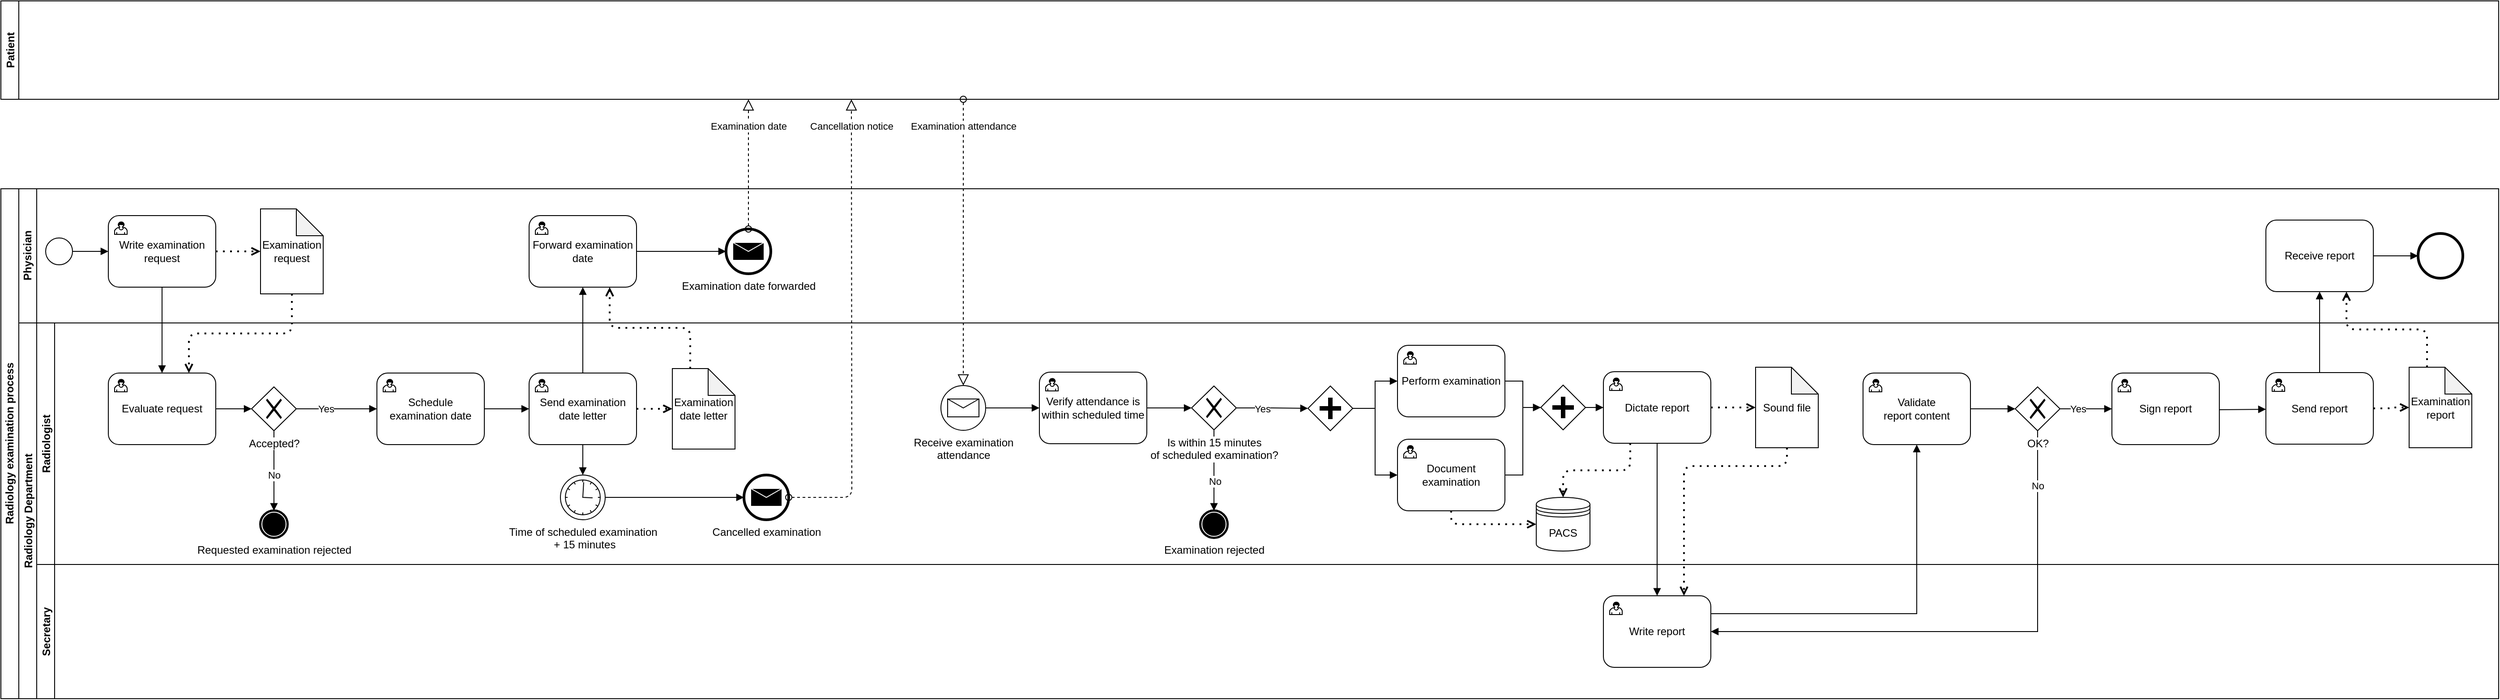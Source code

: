 <mxfile version="13.7.3" type="github">
  <diagram name="Page-1" id="2a216829-ef6e-dabb-86c1-c78162f3ba2b">
    <mxGraphModel dx="1827" dy="1076" grid="1" gridSize="10" guides="1" tooltips="1" connect="1" arrows="1" fold="1" page="1" pageScale="1" pageWidth="1100" pageHeight="850" background="#ffffff" math="0" shadow="0">
      <root>
        <mxCell id="0" />
        <mxCell id="1" parent="0" />
        <mxCell id="8SN7werZHuMEjHXAgfj6-5" value="Patient" style="swimlane;startSize=20;horizontal=0;" vertex="1" parent="1">
          <mxGeometry x="40" y="40" width="2790" height="110" as="geometry" />
        </mxCell>
        <mxCell id="8SN7werZHuMEjHXAgfj6-1" value="Radiology examination process" style="swimlane;html=1;childLayout=stackLayout;resizeParent=1;resizeParentMax=0;horizontal=0;startSize=20;horizontalStack=0;" vertex="1" parent="1">
          <mxGeometry x="40" y="250" width="2790" height="570" as="geometry" />
        </mxCell>
        <mxCell id="8SN7werZHuMEjHXAgfj6-3" value="Physician" style="swimlane;html=1;startSize=20;horizontal=0;" vertex="1" parent="8SN7werZHuMEjHXAgfj6-1">
          <mxGeometry x="20" width="2770" height="150" as="geometry" />
        </mxCell>
        <mxCell id="8SN7werZHuMEjHXAgfj6-15" value="" style="endArrow=block;endFill=1;endSize=6;html=1;exitX=1;exitY=0.5;exitDx=0;exitDy=0;entryX=0;entryY=0.5;entryDx=0;entryDy=0;" edge="1" parent="8SN7werZHuMEjHXAgfj6-3" source="8SN7werZHuMEjHXAgfj6-10" target="8SN7werZHuMEjHXAgfj6-11">
          <mxGeometry width="100" relative="1" as="geometry">
            <mxPoint x="130" y="35" as="sourcePoint" />
            <mxPoint x="230" y="35" as="targetPoint" />
          </mxGeometry>
        </mxCell>
        <mxCell id="8SN7werZHuMEjHXAgfj6-35" style="edgeStyle=orthogonalEdgeStyle;rounded=0;orthogonalLoop=1;jettySize=auto;html=1;endArrow=block;endFill=1;" edge="1" parent="8SN7werZHuMEjHXAgfj6-3" source="8SN7werZHuMEjHXAgfj6-30" target="8SN7werZHuMEjHXAgfj6-34">
          <mxGeometry relative="1" as="geometry" />
        </mxCell>
        <mxCell id="8SN7werZHuMEjHXAgfj6-144" style="edgeStyle=orthogonalEdgeStyle;rounded=0;orthogonalLoop=1;jettySize=auto;html=1;entryX=0;entryY=0.5;entryDx=0;entryDy=0;endArrow=block;endFill=1;" edge="1" parent="8SN7werZHuMEjHXAgfj6-3" source="8SN7werZHuMEjHXAgfj6-142" target="8SN7werZHuMEjHXAgfj6-143">
          <mxGeometry relative="1" as="geometry" />
        </mxCell>
        <mxCell id="8SN7werZHuMEjHXAgfj6-142" value="Receive report" style="shape=ext;rounded=1;html=1;whiteSpace=wrap;" vertex="1" parent="8SN7werZHuMEjHXAgfj6-3">
          <mxGeometry x="2510" y="35" width="120" height="80" as="geometry" />
        </mxCell>
        <mxCell id="8SN7werZHuMEjHXAgfj6-30" value="Forward examination date" style="html=1;whiteSpace=wrap;rounded=1;dropTarget=0;" vertex="1" parent="8SN7werZHuMEjHXAgfj6-3">
          <mxGeometry x="570" y="30" width="120" height="80" as="geometry" />
        </mxCell>
        <mxCell id="8SN7werZHuMEjHXAgfj6-31" value="" style="html=1;shape=mxgraph.bpmn.user_task;outlineConnect=0;" vertex="1" parent="8SN7werZHuMEjHXAgfj6-30">
          <mxGeometry width="14" height="14" relative="1" as="geometry">
            <mxPoint x="7" y="7" as="offset" />
          </mxGeometry>
        </mxCell>
        <mxCell id="8SN7werZHuMEjHXAgfj6-34" value="Examination date forwarded" style="shape=mxgraph.bpmn.shape;html=1;verticalLabelPosition=bottom;labelBackgroundColor=#ffffff;verticalAlign=top;align=center;perimeter=ellipsePerimeter;outlineConnect=0;outline=end;symbol=message;" vertex="1" parent="8SN7werZHuMEjHXAgfj6-3">
          <mxGeometry x="790" y="45" width="50" height="50" as="geometry" />
        </mxCell>
        <mxCell id="8SN7werZHuMEjHXAgfj6-10" value="" style="shape=mxgraph.bpmn.shape;html=1;verticalLabelPosition=bottom;labelBackgroundColor=#ffffff;verticalAlign=top;align=center;perimeter=ellipsePerimeter;outlineConnect=0;outline=standard;symbol=general;" vertex="1" parent="8SN7werZHuMEjHXAgfj6-3">
          <mxGeometry x="30" y="55" width="30" height="30" as="geometry" />
        </mxCell>
        <mxCell id="8SN7werZHuMEjHXAgfj6-11" value="Write examination request" style="html=1;whiteSpace=wrap;rounded=1;dropTarget=0;" vertex="1" parent="8SN7werZHuMEjHXAgfj6-3">
          <mxGeometry x="100" y="30" width="120" height="80" as="geometry" />
        </mxCell>
        <mxCell id="8SN7werZHuMEjHXAgfj6-12" value="" style="html=1;shape=mxgraph.bpmn.user_task;outlineConnect=0;" vertex="1" parent="8SN7werZHuMEjHXAgfj6-11">
          <mxGeometry width="14" height="14" relative="1" as="geometry">
            <mxPoint x="7" y="7" as="offset" />
          </mxGeometry>
        </mxCell>
        <mxCell id="8SN7werZHuMEjHXAgfj6-42" value="" style="endArrow=open;dashed=1;html=1;dashPattern=1 3;strokeWidth=2;exitX=1;exitY=0.5;exitDx=0;exitDy=0;entryX=0;entryY=0.5;entryDx=0;entryDy=0;endFill=0;edgeStyle=orthogonalEdgeStyle;entryPerimeter=0;" edge="1" parent="8SN7werZHuMEjHXAgfj6-3" source="8SN7werZHuMEjHXAgfj6-11" target="8SN7werZHuMEjHXAgfj6-41">
          <mxGeometry width="50" height="50" relative="1" as="geometry">
            <mxPoint x="820" y="220" as="sourcePoint" />
            <mxPoint x="720" y="120" as="targetPoint" />
          </mxGeometry>
        </mxCell>
        <mxCell id="8SN7werZHuMEjHXAgfj6-41" value="Examination request" style="shape=note;whiteSpace=wrap;html=1;backgroundOutline=1;darkOpacity=0.05;" vertex="1" parent="8SN7werZHuMEjHXAgfj6-3">
          <mxGeometry x="270" y="22.5" width="70" height="95" as="geometry" />
        </mxCell>
        <mxCell id="8SN7werZHuMEjHXAgfj6-143" value="" style="shape=mxgraph.bpmn.shape;html=1;verticalLabelPosition=bottom;labelBackgroundColor=#ffffff;verticalAlign=top;align=center;perimeter=ellipsePerimeter;outlineConnect=0;outline=end;symbol=general;" vertex="1" parent="8SN7werZHuMEjHXAgfj6-3">
          <mxGeometry x="2680" y="50" width="50" height="50" as="geometry" />
        </mxCell>
        <mxCell id="8SN7werZHuMEjHXAgfj6-7" value="Radiology Department" style="swimlane;startSize=20;horizontal=0;" vertex="1" parent="8SN7werZHuMEjHXAgfj6-1">
          <mxGeometry x="20" y="150" width="2770" height="420" as="geometry" />
        </mxCell>
        <mxCell id="8SN7werZHuMEjHXAgfj6-8" value="Radiologist" style="swimlane;startSize=20;horizontal=0;" vertex="1" parent="8SN7werZHuMEjHXAgfj6-7">
          <mxGeometry x="20" width="2750" height="270" as="geometry" />
        </mxCell>
        <mxCell id="8SN7werZHuMEjHXAgfj6-22" style="edgeStyle=orthogonalEdgeStyle;rounded=0;orthogonalLoop=1;jettySize=auto;html=1;entryX=0.5;entryY=0;entryDx=0;entryDy=0;exitX=0.5;exitY=1;exitDx=0;exitDy=0;endArrow=block;endFill=1;" edge="1" parent="8SN7werZHuMEjHXAgfj6-8" source="8SN7werZHuMEjHXAgfj6-18" target="8SN7werZHuMEjHXAgfj6-20">
          <mxGeometry relative="1" as="geometry">
            <mxPoint x="340" y="41" as="targetPoint" />
          </mxGeometry>
        </mxCell>
        <mxCell id="8SN7werZHuMEjHXAgfj6-23" value="No" style="edgeLabel;html=1;align=center;verticalAlign=middle;resizable=0;points=[];" vertex="1" connectable="0" parent="8SN7werZHuMEjHXAgfj6-22">
          <mxGeometry x="-0.304" y="1" relative="1" as="geometry">
            <mxPoint x="-1" y="18.64" as="offset" />
          </mxGeometry>
        </mxCell>
        <mxCell id="8SN7werZHuMEjHXAgfj6-26" style="edgeStyle=orthogonalEdgeStyle;rounded=0;orthogonalLoop=1;jettySize=auto;html=1;entryX=0;entryY=0.5;entryDx=0;entryDy=0;endArrow=block;endFill=1;" edge="1" parent="8SN7werZHuMEjHXAgfj6-8" source="8SN7werZHuMEjHXAgfj6-18" target="8SN7werZHuMEjHXAgfj6-24">
          <mxGeometry relative="1" as="geometry" />
        </mxCell>
        <mxCell id="8SN7werZHuMEjHXAgfj6-27" value="Yes" style="edgeLabel;html=1;align=center;verticalAlign=middle;resizable=0;points=[];" vertex="1" connectable="0" parent="8SN7werZHuMEjHXAgfj6-26">
          <mxGeometry x="-0.28" relative="1" as="geometry">
            <mxPoint as="offset" />
          </mxGeometry>
        </mxCell>
        <mxCell id="8SN7werZHuMEjHXAgfj6-88" style="edgeStyle=orthogonalEdgeStyle;rounded=0;orthogonalLoop=1;jettySize=auto;html=1;entryX=0.5;entryY=0;entryDx=0;entryDy=0;endArrow=block;endFill=1;" edge="1" parent="8SN7werZHuMEjHXAgfj6-8" source="8SN7werZHuMEjHXAgfj6-86" target="8SN7werZHuMEjHXAgfj6-87">
          <mxGeometry relative="1" as="geometry" />
        </mxCell>
        <mxCell id="8SN7werZHuMEjHXAgfj6-93" value="No" style="edgeLabel;html=1;align=center;verticalAlign=middle;resizable=0;points=[];" vertex="1" connectable="0" parent="8SN7werZHuMEjHXAgfj6-88">
          <mxGeometry x="0.259" y="1" relative="1" as="geometry">
            <mxPoint as="offset" />
          </mxGeometry>
        </mxCell>
        <mxCell id="8SN7werZHuMEjHXAgfj6-92" style="edgeStyle=orthogonalEdgeStyle;rounded=0;orthogonalLoop=1;jettySize=auto;html=1;endArrow=block;endFill=1;entryX=0;entryY=0.5;entryDx=0;entryDy=0;" edge="1" parent="8SN7werZHuMEjHXAgfj6-8" source="8SN7werZHuMEjHXAgfj6-86" target="8SN7werZHuMEjHXAgfj6-95">
          <mxGeometry relative="1" as="geometry">
            <mxPoint x="1400" y="100" as="targetPoint" />
          </mxGeometry>
        </mxCell>
        <mxCell id="8SN7werZHuMEjHXAgfj6-94" value="Yes" style="edgeLabel;html=1;align=center;verticalAlign=middle;resizable=0;points=[];" vertex="1" connectable="0" parent="8SN7werZHuMEjHXAgfj6-92">
          <mxGeometry x="-0.295" y="-5" relative="1" as="geometry">
            <mxPoint y="-4" as="offset" />
          </mxGeometry>
        </mxCell>
        <mxCell id="8SN7werZHuMEjHXAgfj6-101" style="edgeStyle=orthogonalEdgeStyle;rounded=0;orthogonalLoop=1;jettySize=auto;html=1;entryX=0;entryY=0.5;entryDx=0;entryDy=0;endArrow=block;endFill=1;" edge="1" parent="8SN7werZHuMEjHXAgfj6-8" source="8SN7werZHuMEjHXAgfj6-90" target="8SN7werZHuMEjHXAgfj6-100">
          <mxGeometry relative="1" as="geometry" />
        </mxCell>
        <mxCell id="8SN7werZHuMEjHXAgfj6-90" value="Perform examination" style="html=1;whiteSpace=wrap;rounded=1;dropTarget=0;" vertex="1" parent="8SN7werZHuMEjHXAgfj6-8">
          <mxGeometry x="1520" y="25" width="120" height="80" as="geometry" />
        </mxCell>
        <mxCell id="8SN7werZHuMEjHXAgfj6-91" value="" style="html=1;shape=mxgraph.bpmn.user_task;outlineConnect=0;" vertex="1" parent="8SN7werZHuMEjHXAgfj6-90">
          <mxGeometry width="14" height="14" relative="1" as="geometry">
            <mxPoint x="7" y="7" as="offset" />
          </mxGeometry>
        </mxCell>
        <mxCell id="8SN7werZHuMEjHXAgfj6-98" style="edgeStyle=orthogonalEdgeStyle;rounded=0;orthogonalLoop=1;jettySize=auto;html=1;entryX=0;entryY=0.5;entryDx=0;entryDy=0;endArrow=block;endFill=1;" edge="1" parent="8SN7werZHuMEjHXAgfj6-8" source="8SN7werZHuMEjHXAgfj6-95" target="8SN7werZHuMEjHXAgfj6-90">
          <mxGeometry relative="1" as="geometry" />
        </mxCell>
        <mxCell id="8SN7werZHuMEjHXAgfj6-99" style="edgeStyle=orthogonalEdgeStyle;rounded=0;orthogonalLoop=1;jettySize=auto;html=1;entryX=0;entryY=0.5;entryDx=0;entryDy=0;endArrow=block;endFill=1;" edge="1" parent="8SN7werZHuMEjHXAgfj6-8" source="8SN7werZHuMEjHXAgfj6-95" target="8SN7werZHuMEjHXAgfj6-96">
          <mxGeometry relative="1" as="geometry" />
        </mxCell>
        <mxCell id="8SN7werZHuMEjHXAgfj6-105" style="edgeStyle=orthogonalEdgeStyle;rounded=0;orthogonalLoop=1;jettySize=auto;html=1;entryX=0;entryY=0.5;entryDx=0;entryDy=0;endArrow=block;endFill=1;" edge="1" parent="8SN7werZHuMEjHXAgfj6-8" source="8SN7werZHuMEjHXAgfj6-100" target="8SN7werZHuMEjHXAgfj6-103">
          <mxGeometry relative="1" as="geometry" />
        </mxCell>
        <mxCell id="8SN7werZHuMEjHXAgfj6-102" style="edgeStyle=orthogonalEdgeStyle;rounded=0;orthogonalLoop=1;jettySize=auto;html=1;endArrow=block;endFill=1;entryX=0;entryY=0.5;entryDx=0;entryDy=0;" edge="1" parent="8SN7werZHuMEjHXAgfj6-8" source="8SN7werZHuMEjHXAgfj6-96" target="8SN7werZHuMEjHXAgfj6-100">
          <mxGeometry relative="1" as="geometry" />
        </mxCell>
        <mxCell id="8SN7werZHuMEjHXAgfj6-109" value="Sound file" style="shape=note;whiteSpace=wrap;html=1;backgroundOutline=1;darkOpacity=0.05;" vertex="1" parent="8SN7werZHuMEjHXAgfj6-8">
          <mxGeometry x="1920" y="49.5" width="70" height="90" as="geometry" />
        </mxCell>
        <mxCell id="8SN7werZHuMEjHXAgfj6-100" value="" style="shape=mxgraph.bpmn.shape;html=1;verticalLabelPosition=bottom;labelBackgroundColor=#ffffff;verticalAlign=top;align=center;perimeter=rhombusPerimeter;background=gateway;outlineConnect=0;outline=none;symbol=parallelGw;" vertex="1" parent="8SN7werZHuMEjHXAgfj6-8">
          <mxGeometry x="1680" y="69.5" width="50" height="50" as="geometry" />
        </mxCell>
        <mxCell id="8SN7werZHuMEjHXAgfj6-86" value="Is within 15 minutes&lt;br&gt;of scheduled examination?" style="shape=mxgraph.bpmn.shape;html=1;verticalLabelPosition=bottom;labelBackgroundColor=#ffffff;verticalAlign=top;align=center;perimeter=rhombusPerimeter;background=gateway;outlineConnect=0;outline=none;symbol=exclusiveGw;" vertex="1" parent="8SN7werZHuMEjHXAgfj6-8">
          <mxGeometry x="1290" y="70.5" width="50" height="49" as="geometry" />
        </mxCell>
        <mxCell id="8SN7werZHuMEjHXAgfj6-131" style="edgeStyle=orthogonalEdgeStyle;rounded=0;orthogonalLoop=1;jettySize=auto;html=1;entryX=1;entryY=0.5;entryDx=0;entryDy=0;endArrow=block;endFill=1;" edge="1" parent="8SN7werZHuMEjHXAgfj6-8" source="8SN7werZHuMEjHXAgfj6-129" target="8SN7werZHuMEjHXAgfj6-111">
          <mxGeometry relative="1" as="geometry">
            <Array as="points">
              <mxPoint x="2235" y="345" />
            </Array>
          </mxGeometry>
        </mxCell>
        <mxCell id="8SN7werZHuMEjHXAgfj6-132" value="No" style="edgeLabel;html=1;align=center;verticalAlign=middle;resizable=0;points=[];" vertex="1" connectable="0" parent="8SN7werZHuMEjHXAgfj6-131">
          <mxGeometry x="-0.795" relative="1" as="geometry">
            <mxPoint y="1" as="offset" />
          </mxGeometry>
        </mxCell>
        <mxCell id="8SN7werZHuMEjHXAgfj6-136" value="Yes" style="edgeStyle=orthogonalEdgeStyle;rounded=0;orthogonalLoop=1;jettySize=auto;html=1;endArrow=block;endFill=1;entryX=0;entryY=0.5;entryDx=0;entryDy=0;" edge="1" parent="8SN7werZHuMEjHXAgfj6-8" source="8SN7werZHuMEjHXAgfj6-129" target="8SN7werZHuMEjHXAgfj6-134">
          <mxGeometry x="-0.31" relative="1" as="geometry">
            <mxPoint x="2318" y="95" as="targetPoint" />
            <mxPoint as="offset" />
          </mxGeometry>
        </mxCell>
        <mxCell id="8SN7werZHuMEjHXAgfj6-129" value="OK?" style="shape=mxgraph.bpmn.shape;html=1;verticalLabelPosition=bottom;labelBackgroundColor=#ffffff;verticalAlign=top;align=center;perimeter=rhombusPerimeter;background=gateway;outlineConnect=0;outline=none;symbol=exclusiveGw;" vertex="1" parent="8SN7werZHuMEjHXAgfj6-8">
          <mxGeometry x="2210" y="71.5" width="50" height="49" as="geometry" />
        </mxCell>
        <mxCell id="8SN7werZHuMEjHXAgfj6-95" value="" style="shape=mxgraph.bpmn.shape;html=1;verticalLabelPosition=bottom;labelBackgroundColor=#ffffff;verticalAlign=top;align=center;perimeter=rhombusPerimeter;background=gateway;outlineConnect=0;outline=none;symbol=parallelGw;" vertex="1" parent="8SN7werZHuMEjHXAgfj6-8">
          <mxGeometry x="1420" y="70.5" width="50" height="50" as="geometry" />
        </mxCell>
        <mxCell id="8SN7werZHuMEjHXAgfj6-113" style="edgeStyle=orthogonalEdgeStyle;rounded=0;orthogonalLoop=1;jettySize=auto;html=1;entryX=0.5;entryY=0;entryDx=0;entryDy=0;endArrow=block;endFill=1;exitX=0.5;exitY=1;exitDx=0;exitDy=0;" edge="1" parent="8SN7werZHuMEjHXAgfj6-8" source="8SN7werZHuMEjHXAgfj6-103" target="8SN7werZHuMEjHXAgfj6-111">
          <mxGeometry relative="1" as="geometry" />
        </mxCell>
        <mxCell id="8SN7werZHuMEjHXAgfj6-103" value="Dictate report" style="html=1;whiteSpace=wrap;rounded=1;dropTarget=0;" vertex="1" parent="8SN7werZHuMEjHXAgfj6-8">
          <mxGeometry x="1750" y="54.5" width="120" height="80" as="geometry" />
        </mxCell>
        <mxCell id="8SN7werZHuMEjHXAgfj6-104" value="" style="html=1;shape=mxgraph.bpmn.user_task;outlineConnect=0;" vertex="1" parent="8SN7werZHuMEjHXAgfj6-103">
          <mxGeometry width="14" height="14" relative="1" as="geometry">
            <mxPoint x="7" y="7" as="offset" />
          </mxGeometry>
        </mxCell>
        <mxCell id="8SN7werZHuMEjHXAgfj6-130" style="edgeStyle=orthogonalEdgeStyle;rounded=0;orthogonalLoop=1;jettySize=auto;html=1;entryX=0;entryY=0.5;entryDx=0;entryDy=0;endArrow=block;endFill=1;" edge="1" parent="8SN7werZHuMEjHXAgfj6-8" source="8SN7werZHuMEjHXAgfj6-115" target="8SN7werZHuMEjHXAgfj6-129">
          <mxGeometry relative="1" as="geometry" />
        </mxCell>
        <mxCell id="8SN7werZHuMEjHXAgfj6-115" value="Validate &lt;br&gt;report content" style="html=1;whiteSpace=wrap;rounded=1;dropTarget=0;" vertex="1" parent="8SN7werZHuMEjHXAgfj6-8">
          <mxGeometry x="2040" y="56" width="120" height="80" as="geometry" />
        </mxCell>
        <mxCell id="8SN7werZHuMEjHXAgfj6-116" value="" style="html=1;shape=mxgraph.bpmn.user_task;outlineConnect=0;" vertex="1" parent="8SN7werZHuMEjHXAgfj6-115">
          <mxGeometry width="14" height="14" relative="1" as="geometry">
            <mxPoint x="7" y="7" as="offset" />
          </mxGeometry>
        </mxCell>
        <mxCell id="8SN7werZHuMEjHXAgfj6-139" style="edgeStyle=orthogonalEdgeStyle;rounded=0;orthogonalLoop=1;jettySize=auto;html=1;entryX=0;entryY=0.5;entryDx=0;entryDy=0;endArrow=block;endFill=1;exitX=1;exitY=0.5;exitDx=0;exitDy=0;" edge="1" parent="8SN7werZHuMEjHXAgfj6-8">
          <mxGeometry relative="1" as="geometry">
            <mxPoint x="2438" y="97" as="sourcePoint" />
            <mxPoint x="2490" y="96.5" as="targetPoint" />
            <Array as="points">
              <mxPoint x="2490" y="97" />
            </Array>
          </mxGeometry>
        </mxCell>
        <mxCell id="8SN7werZHuMEjHXAgfj6-134" value="Sign report" style="html=1;whiteSpace=wrap;rounded=1;dropTarget=0;" vertex="1" parent="8SN7werZHuMEjHXAgfj6-8">
          <mxGeometry x="2318" y="56" width="120" height="80" as="geometry" />
        </mxCell>
        <mxCell id="8SN7werZHuMEjHXAgfj6-135" value="" style="html=1;shape=mxgraph.bpmn.user_task;outlineConnect=0;" vertex="1" parent="8SN7werZHuMEjHXAgfj6-134">
          <mxGeometry width="14" height="14" relative="1" as="geometry">
            <mxPoint x="7" y="7" as="offset" />
          </mxGeometry>
        </mxCell>
        <mxCell id="8SN7werZHuMEjHXAgfj6-137" value="Send report" style="html=1;whiteSpace=wrap;rounded=1;dropTarget=0;" vertex="1" parent="8SN7werZHuMEjHXAgfj6-8">
          <mxGeometry x="2490" y="55.5" width="120" height="80" as="geometry" />
        </mxCell>
        <mxCell id="8SN7werZHuMEjHXAgfj6-138" value="" style="html=1;shape=mxgraph.bpmn.user_task;outlineConnect=0;" vertex="1" parent="8SN7werZHuMEjHXAgfj6-137">
          <mxGeometry width="14" height="14" relative="1" as="geometry">
            <mxPoint x="7" y="7" as="offset" />
          </mxGeometry>
        </mxCell>
        <mxCell id="8SN7werZHuMEjHXAgfj6-146" value="Examination&lt;br&gt;report" style="shape=note;whiteSpace=wrap;html=1;backgroundOutline=1;darkOpacity=0.05;" vertex="1" parent="8SN7werZHuMEjHXAgfj6-8">
          <mxGeometry x="2650" y="49.5" width="70" height="90" as="geometry" />
        </mxCell>
        <mxCell id="8SN7werZHuMEjHXAgfj6-96" value="Document examination" style="html=1;whiteSpace=wrap;rounded=1;dropTarget=0;" vertex="1" parent="8SN7werZHuMEjHXAgfj6-8">
          <mxGeometry x="1520" y="130" width="120" height="80" as="geometry" />
        </mxCell>
        <mxCell id="8SN7werZHuMEjHXAgfj6-97" value="" style="html=1;shape=mxgraph.bpmn.user_task;outlineConnect=0;" vertex="1" parent="8SN7werZHuMEjHXAgfj6-96">
          <mxGeometry width="14" height="14" relative="1" as="geometry">
            <mxPoint x="7" y="7" as="offset" />
          </mxGeometry>
        </mxCell>
        <mxCell id="8SN7werZHuMEjHXAgfj6-126" value="Cancelled examination" style="shape=mxgraph.bpmn.shape;html=1;verticalLabelPosition=bottom;labelBackgroundColor=#ffffff;verticalAlign=top;align=center;perimeter=ellipsePerimeter;outlineConnect=0;outline=end;symbol=message;" vertex="1" parent="8SN7werZHuMEjHXAgfj6-8">
          <mxGeometry x="790" y="170" width="50" height="50" as="geometry" />
        </mxCell>
        <mxCell id="8SN7werZHuMEjHXAgfj6-118" value="PACS" style="shape=datastore;whiteSpace=wrap;html=1;" vertex="1" parent="8SN7werZHuMEjHXAgfj6-8">
          <mxGeometry x="1675" y="195" width="60" height="60" as="geometry" />
        </mxCell>
        <mxCell id="8SN7werZHuMEjHXAgfj6-87" value="Examination rejected" style="shape=mxgraph.bpmn.shape;html=1;verticalLabelPosition=bottom;labelBackgroundColor=#ffffff;verticalAlign=top;align=center;perimeter=ellipsePerimeter;outlineConnect=0;outline=end;symbol=terminate;" vertex="1" parent="8SN7werZHuMEjHXAgfj6-8">
          <mxGeometry x="1300" y="210" width="30" height="30" as="geometry" />
        </mxCell>
        <mxCell id="8SN7werZHuMEjHXAgfj6-108" style="edgeStyle=orthogonalEdgeStyle;rounded=0;orthogonalLoop=1;jettySize=auto;html=1;entryX=0;entryY=0.5;entryDx=0;entryDy=0;endArrow=block;endFill=1;" edge="1" parent="8SN7werZHuMEjHXAgfj6-8" source="8SN7werZHuMEjHXAgfj6-106" target="8SN7werZHuMEjHXAgfj6-86">
          <mxGeometry relative="1" as="geometry" />
        </mxCell>
        <mxCell id="8SN7werZHuMEjHXAgfj6-106" value="Verify attendance is within scheduled time" style="html=1;whiteSpace=wrap;rounded=1;dropTarget=0;" vertex="1" parent="8SN7werZHuMEjHXAgfj6-8">
          <mxGeometry x="1120" y="55" width="120" height="80" as="geometry" />
        </mxCell>
        <mxCell id="8SN7werZHuMEjHXAgfj6-107" value="" style="html=1;shape=mxgraph.bpmn.user_task;outlineConnect=0;" vertex="1" parent="8SN7werZHuMEjHXAgfj6-106">
          <mxGeometry width="14" height="14" relative="1" as="geometry">
            <mxPoint x="7" y="7" as="offset" />
          </mxGeometry>
        </mxCell>
        <mxCell id="8SN7werZHuMEjHXAgfj6-123" style="edgeStyle=orthogonalEdgeStyle;rounded=0;orthogonalLoop=1;jettySize=auto;html=1;entryX=0.5;entryY=0;entryDx=0;entryDy=0;endArrow=block;endFill=1;" edge="1" parent="8SN7werZHuMEjHXAgfj6-8" source="8SN7werZHuMEjHXAgfj6-28" target="8SN7werZHuMEjHXAgfj6-122">
          <mxGeometry relative="1" as="geometry" />
        </mxCell>
        <mxCell id="8SN7werZHuMEjHXAgfj6-28" value="Send examination date letter" style="html=1;whiteSpace=wrap;rounded=1;dropTarget=0;" vertex="1" parent="8SN7werZHuMEjHXAgfj6-8">
          <mxGeometry x="550" y="56" width="120" height="80" as="geometry" />
        </mxCell>
        <mxCell id="8SN7werZHuMEjHXAgfj6-29" value="" style="html=1;shape=mxgraph.bpmn.user_task;outlineConnect=0;" vertex="1" parent="8SN7werZHuMEjHXAgfj6-28">
          <mxGeometry width="14" height="14" relative="1" as="geometry">
            <mxPoint x="7" y="7" as="offset" />
          </mxGeometry>
        </mxCell>
        <mxCell id="8SN7werZHuMEjHXAgfj6-32" style="edgeStyle=orthogonalEdgeStyle;rounded=0;orthogonalLoop=1;jettySize=auto;html=1;entryX=0;entryY=0.5;entryDx=0;entryDy=0;endArrow=block;endFill=1;" edge="1" parent="8SN7werZHuMEjHXAgfj6-8" source="8SN7werZHuMEjHXAgfj6-24" target="8SN7werZHuMEjHXAgfj6-28">
          <mxGeometry relative="1" as="geometry" />
        </mxCell>
        <mxCell id="8SN7werZHuMEjHXAgfj6-39" value="" style="endArrow=open;dashed=1;html=1;dashPattern=1 3;strokeWidth=2;exitX=1;exitY=0.5;exitDx=0;exitDy=0;entryX=0;entryY=0.5;entryDx=0;entryDy=0;entryPerimeter=0;endFill=0;" edge="1" parent="8SN7werZHuMEjHXAgfj6-8" source="8SN7werZHuMEjHXAgfj6-28" target="8SN7werZHuMEjHXAgfj6-38">
          <mxGeometry width="50" height="50" relative="1" as="geometry">
            <mxPoint x="510" y="60" as="sourcePoint" />
            <mxPoint x="560" y="10" as="targetPoint" />
          </mxGeometry>
        </mxCell>
        <mxCell id="8SN7werZHuMEjHXAgfj6-44" style="edgeStyle=orthogonalEdgeStyle;rounded=0;orthogonalLoop=1;jettySize=auto;html=1;entryX=0;entryY=0.5;entryDx=0;entryDy=0;endArrow=block;endFill=1;" edge="1" parent="8SN7werZHuMEjHXAgfj6-8" source="8SN7werZHuMEjHXAgfj6-16" target="8SN7werZHuMEjHXAgfj6-18">
          <mxGeometry relative="1" as="geometry" />
        </mxCell>
        <mxCell id="8SN7werZHuMEjHXAgfj6-16" value="Evaluate request" style="html=1;whiteSpace=wrap;rounded=1;dropTarget=0;" vertex="1" parent="8SN7werZHuMEjHXAgfj6-8">
          <mxGeometry x="80" y="56" width="120" height="80" as="geometry" />
        </mxCell>
        <mxCell id="8SN7werZHuMEjHXAgfj6-17" value="" style="html=1;shape=mxgraph.bpmn.user_task;outlineConnect=0;" vertex="1" parent="8SN7werZHuMEjHXAgfj6-16">
          <mxGeometry width="14" height="14" relative="1" as="geometry">
            <mxPoint x="7" y="7" as="offset" />
          </mxGeometry>
        </mxCell>
        <mxCell id="8SN7werZHuMEjHXAgfj6-18" value="Accepted?" style="shape=mxgraph.bpmn.shape;html=1;verticalLabelPosition=bottom;labelBackgroundColor=#ffffff;verticalAlign=top;align=center;perimeter=rhombusPerimeter;background=gateway;outlineConnect=0;outline=none;symbol=exclusiveGw;" vertex="1" parent="8SN7werZHuMEjHXAgfj6-8">
          <mxGeometry x="240" y="71.5" width="50" height="49" as="geometry" />
        </mxCell>
        <mxCell id="8SN7werZHuMEjHXAgfj6-24" value="Schedule examination date" style="html=1;whiteSpace=wrap;rounded=1;dropTarget=0;" vertex="1" parent="8SN7werZHuMEjHXAgfj6-8">
          <mxGeometry x="380" y="56" width="120" height="80" as="geometry" />
        </mxCell>
        <mxCell id="8SN7werZHuMEjHXAgfj6-25" value="" style="html=1;shape=mxgraph.bpmn.user_task;outlineConnect=0;" vertex="1" parent="8SN7werZHuMEjHXAgfj6-24">
          <mxGeometry width="14" height="14" relative="1" as="geometry">
            <mxPoint x="7" y="7" as="offset" />
          </mxGeometry>
        </mxCell>
        <mxCell id="8SN7werZHuMEjHXAgfj6-38" value="Examination date letter" style="shape=note;whiteSpace=wrap;html=1;backgroundOutline=1;darkOpacity=0.05;" vertex="1" parent="8SN7werZHuMEjHXAgfj6-8">
          <mxGeometry x="710" y="51" width="70" height="90" as="geometry" />
        </mxCell>
        <mxCell id="8SN7werZHuMEjHXAgfj6-79" value="Receive examination &lt;br&gt;attendance" style="shape=mxgraph.bpmn.shape;html=1;verticalLabelPosition=bottom;labelBackgroundColor=#ffffff;verticalAlign=top;align=center;perimeter=ellipsePerimeter;outlineConnect=0;outline=standard;symbol=message;" vertex="1" parent="8SN7werZHuMEjHXAgfj6-8">
          <mxGeometry x="1010" y="70" width="50" height="50" as="geometry" />
        </mxCell>
        <mxCell id="8SN7werZHuMEjHXAgfj6-20" value="Requested examination rejected" style="shape=mxgraph.bpmn.shape;html=1;verticalLabelPosition=bottom;labelBackgroundColor=#ffffff;verticalAlign=top;align=center;perimeter=ellipsePerimeter;outlineConnect=0;outline=end;symbol=terminate;" vertex="1" parent="8SN7werZHuMEjHXAgfj6-8">
          <mxGeometry x="250" y="210" width="30" height="30" as="geometry" />
        </mxCell>
        <mxCell id="8SN7werZHuMEjHXAgfj6-85" value="Secretary" style="swimlane;startSize=20;horizontal=0;" vertex="1" parent="8SN7werZHuMEjHXAgfj6-8">
          <mxGeometry y="270" width="2750" height="150" as="geometry" />
        </mxCell>
        <mxCell id="8SN7werZHuMEjHXAgfj6-111" value="Write report" style="html=1;whiteSpace=wrap;rounded=1;dropTarget=0;" vertex="1" parent="8SN7werZHuMEjHXAgfj6-85">
          <mxGeometry x="1750" y="35" width="120" height="80" as="geometry" />
        </mxCell>
        <mxCell id="8SN7werZHuMEjHXAgfj6-112" value="" style="html=1;shape=mxgraph.bpmn.user_task;outlineConnect=0;" vertex="1" parent="8SN7werZHuMEjHXAgfj6-111">
          <mxGeometry width="14" height="14" relative="1" as="geometry">
            <mxPoint x="7" y="7" as="offset" />
          </mxGeometry>
        </mxCell>
        <mxCell id="8SN7werZHuMEjHXAgfj6-67" style="edgeStyle=orthogonalEdgeStyle;rounded=0;orthogonalLoop=1;jettySize=auto;html=1;endArrow=block;endFill=1;exitX=1;exitY=0.5;exitDx=0;exitDy=0;entryX=0;entryY=0.5;entryDx=0;entryDy=0;" edge="1" parent="8SN7werZHuMEjHXAgfj6-8" source="8SN7werZHuMEjHXAgfj6-79" target="8SN7werZHuMEjHXAgfj6-106">
          <mxGeometry relative="1" as="geometry">
            <mxPoint x="1410.0" y="-48.0" as="sourcePoint" />
            <mxPoint x="1100" y="60" as="targetPoint" />
          </mxGeometry>
        </mxCell>
        <mxCell id="8SN7werZHuMEjHXAgfj6-110" value="" style="endArrow=open;dashed=1;html=1;dashPattern=1 3;strokeWidth=2;exitX=1;exitY=0.5;exitDx=0;exitDy=0;entryX=0;entryY=0.5;entryDx=0;entryDy=0;endFill=0;edgeStyle=orthogonalEdgeStyle;entryPerimeter=0;" edge="1" parent="8SN7werZHuMEjHXAgfj6-8" source="8SN7werZHuMEjHXAgfj6-103" target="8SN7werZHuMEjHXAgfj6-109">
          <mxGeometry width="50" height="50" relative="1" as="geometry">
            <mxPoint x="740" y="61" as="sourcePoint" />
            <mxPoint x="700" y="-30" as="targetPoint" />
          </mxGeometry>
        </mxCell>
        <mxCell id="8SN7werZHuMEjHXAgfj6-114" value="" style="endArrow=open;dashed=1;html=1;dashPattern=1 3;strokeWidth=2;exitX=0.5;exitY=1;exitDx=0;exitDy=0;entryX=0.75;entryY=0;entryDx=0;entryDy=0;endFill=0;edgeStyle=orthogonalEdgeStyle;exitPerimeter=0;" edge="1" parent="8SN7werZHuMEjHXAgfj6-8" source="8SN7werZHuMEjHXAgfj6-109" target="8SN7werZHuMEjHXAgfj6-111">
          <mxGeometry width="50" height="50" relative="1" as="geometry">
            <mxPoint x="1880" y="104.5" as="sourcePoint" />
            <mxPoint x="1930" y="104.5" as="targetPoint" />
            <Array as="points">
              <mxPoint x="1955" y="160" />
              <mxPoint x="1840" y="160" />
            </Array>
          </mxGeometry>
        </mxCell>
        <mxCell id="8SN7werZHuMEjHXAgfj6-117" style="edgeStyle=orthogonalEdgeStyle;rounded=0;orthogonalLoop=1;jettySize=auto;html=1;entryX=0.5;entryY=1;entryDx=0;entryDy=0;endArrow=block;endFill=1;exitX=1;exitY=0.25;exitDx=0;exitDy=0;" edge="1" parent="8SN7werZHuMEjHXAgfj6-8" source="8SN7werZHuMEjHXAgfj6-111" target="8SN7werZHuMEjHXAgfj6-115">
          <mxGeometry relative="1" as="geometry" />
        </mxCell>
        <mxCell id="8SN7werZHuMEjHXAgfj6-119" value="" style="endArrow=open;dashed=1;html=1;dashPattern=1 3;strokeWidth=2;exitX=0.25;exitY=1;exitDx=0;exitDy=0;entryX=0.5;entryY=0;entryDx=0;entryDy=0;endFill=0;edgeStyle=orthogonalEdgeStyle;" edge="1" parent="8SN7werZHuMEjHXAgfj6-8" source="8SN7werZHuMEjHXAgfj6-103" target="8SN7werZHuMEjHXAgfj6-118">
          <mxGeometry width="50" height="50" relative="1" as="geometry">
            <mxPoint x="1880" y="104.5" as="sourcePoint" />
            <mxPoint x="1930" y="104.5" as="targetPoint" />
          </mxGeometry>
        </mxCell>
        <mxCell id="8SN7werZHuMEjHXAgfj6-121" value="" style="endArrow=open;dashed=1;html=1;dashPattern=1 3;strokeWidth=2;exitX=0.5;exitY=1;exitDx=0;exitDy=0;entryX=0;entryY=0.5;entryDx=0;entryDy=0;endFill=0;edgeStyle=orthogonalEdgeStyle;" edge="1" parent="8SN7werZHuMEjHXAgfj6-8" source="8SN7werZHuMEjHXAgfj6-96" target="8SN7werZHuMEjHXAgfj6-118">
          <mxGeometry width="50" height="50" relative="1" as="geometry">
            <mxPoint x="1790" y="144.5" as="sourcePoint" />
            <mxPoint x="1730" y="205" as="targetPoint" />
          </mxGeometry>
        </mxCell>
        <mxCell id="8SN7werZHuMEjHXAgfj6-122" value="Time of scheduled examination&lt;br&gt;&amp;nbsp;+ 15 minutes" style="shape=mxgraph.bpmn.shape;html=1;verticalLabelPosition=bottom;labelBackgroundColor=#ffffff;verticalAlign=top;align=center;perimeter=ellipsePerimeter;outlineConnect=0;outline=standard;symbol=timer;" vertex="1" parent="8SN7werZHuMEjHXAgfj6-8">
          <mxGeometry x="585" y="170" width="50" height="50" as="geometry" />
        </mxCell>
        <mxCell id="8SN7werZHuMEjHXAgfj6-124" style="edgeStyle=orthogonalEdgeStyle;rounded=0;orthogonalLoop=1;jettySize=auto;html=1;endArrow=block;endFill=1;entryX=0;entryY=0.5;entryDx=0;entryDy=0;" edge="1" parent="8SN7werZHuMEjHXAgfj6-8" source="8SN7werZHuMEjHXAgfj6-122" target="8SN7werZHuMEjHXAgfj6-126">
          <mxGeometry relative="1" as="geometry">
            <mxPoint x="750" y="195" as="targetPoint" />
          </mxGeometry>
        </mxCell>
        <mxCell id="8SN7werZHuMEjHXAgfj6-147" value="" style="endArrow=open;dashed=1;html=1;dashPattern=1 3;strokeWidth=2;exitX=1;exitY=0.5;exitDx=0;exitDy=0;entryX=0;entryY=0.5;entryDx=0;entryDy=0;endFill=0;edgeStyle=orthogonalEdgeStyle;entryPerimeter=0;" edge="1" parent="8SN7werZHuMEjHXAgfj6-8" source="8SN7werZHuMEjHXAgfj6-137" target="8SN7werZHuMEjHXAgfj6-146">
          <mxGeometry width="50" height="50" relative="1" as="geometry">
            <mxPoint x="1790" y="144.5" as="sourcePoint" />
            <mxPoint x="1715" y="205" as="targetPoint" />
          </mxGeometry>
        </mxCell>
        <mxCell id="8SN7werZHuMEjHXAgfj6-21" style="edgeStyle=orthogonalEdgeStyle;rounded=0;orthogonalLoop=1;jettySize=auto;html=1;endArrow=block;endFill=1;" edge="1" parent="8SN7werZHuMEjHXAgfj6-1" source="8SN7werZHuMEjHXAgfj6-11" target="8SN7werZHuMEjHXAgfj6-16">
          <mxGeometry relative="1" as="geometry" />
        </mxCell>
        <mxCell id="8SN7werZHuMEjHXAgfj6-33" style="edgeStyle=orthogonalEdgeStyle;rounded=0;orthogonalLoop=1;jettySize=auto;html=1;entryX=0.5;entryY=1;entryDx=0;entryDy=0;endArrow=block;endFill=1;" edge="1" parent="8SN7werZHuMEjHXAgfj6-1" source="8SN7werZHuMEjHXAgfj6-28" target="8SN7werZHuMEjHXAgfj6-30">
          <mxGeometry relative="1" as="geometry" />
        </mxCell>
        <mxCell id="8SN7werZHuMEjHXAgfj6-40" value="" style="endArrow=open;dashed=1;html=1;dashPattern=1 3;strokeWidth=2;exitX=0;exitY=0;exitDx=20;exitDy=0;entryX=0.75;entryY=1;entryDx=0;entryDy=0;endFill=0;exitPerimeter=0;edgeStyle=orthogonalEdgeStyle;" edge="1" parent="8SN7werZHuMEjHXAgfj6-1" source="8SN7werZHuMEjHXAgfj6-38" target="8SN7werZHuMEjHXAgfj6-30">
          <mxGeometry width="50" height="50" relative="1" as="geometry">
            <mxPoint x="770" y="266" as="sourcePoint" />
            <mxPoint x="820" y="265" as="targetPoint" />
          </mxGeometry>
        </mxCell>
        <mxCell id="8SN7werZHuMEjHXAgfj6-43" value="" style="endArrow=open;dashed=1;html=1;dashPattern=1 3;strokeWidth=2;exitX=0.5;exitY=1;exitDx=0;exitDy=0;entryX=0.75;entryY=0;entryDx=0;entryDy=0;endFill=0;exitPerimeter=0;edgeStyle=orthogonalEdgeStyle;" edge="1" parent="8SN7werZHuMEjHXAgfj6-1" source="8SN7werZHuMEjHXAgfj6-41" target="8SN7werZHuMEjHXAgfj6-16">
          <mxGeometry width="50" height="50" relative="1" as="geometry">
            <mxPoint x="850" y="230" as="sourcePoint" />
            <mxPoint x="750" y="130" as="targetPoint" />
          </mxGeometry>
        </mxCell>
        <mxCell id="8SN7werZHuMEjHXAgfj6-145" style="edgeStyle=orthogonalEdgeStyle;rounded=0;orthogonalLoop=1;jettySize=auto;html=1;entryX=0.5;entryY=1;entryDx=0;entryDy=0;endArrow=block;endFill=1;" edge="1" parent="8SN7werZHuMEjHXAgfj6-1" source="8SN7werZHuMEjHXAgfj6-137" target="8SN7werZHuMEjHXAgfj6-142">
          <mxGeometry relative="1" as="geometry" />
        </mxCell>
        <mxCell id="8SN7werZHuMEjHXAgfj6-148" value="" style="endArrow=open;dashed=1;html=1;dashPattern=1 3;strokeWidth=2;exitX=0;exitY=0;exitDx=20;exitDy=0;entryX=0.75;entryY=1;entryDx=0;entryDy=0;endFill=0;edgeStyle=orthogonalEdgeStyle;exitPerimeter=0;" edge="1" parent="8SN7werZHuMEjHXAgfj6-1" source="8SN7werZHuMEjHXAgfj6-146" target="8SN7werZHuMEjHXAgfj6-142">
          <mxGeometry width="50" height="50" relative="1" as="geometry">
            <mxPoint x="2660" y="255.5" as="sourcePoint" />
            <mxPoint x="2700" y="254.5" as="targetPoint" />
          </mxGeometry>
        </mxCell>
        <mxCell id="8SN7werZHuMEjHXAgfj6-36" value="" style="startArrow=oval;startFill=0;startSize=7;endArrow=block;endFill=0;endSize=10;dashed=1;html=1;exitX=0.5;exitY=0;exitDx=0;exitDy=0;" edge="1" parent="1" source="8SN7werZHuMEjHXAgfj6-34">
          <mxGeometry width="100" relative="1" as="geometry">
            <mxPoint x="550" y="200" as="sourcePoint" />
            <mxPoint x="875" y="150" as="targetPoint" />
          </mxGeometry>
        </mxCell>
        <mxCell id="8SN7werZHuMEjHXAgfj6-37" value="Examination date" style="edgeLabel;html=1;align=center;verticalAlign=middle;resizable=0;points=[];" vertex="1" connectable="0" parent="8SN7werZHuMEjHXAgfj6-36">
          <mxGeometry x="0.586" relative="1" as="geometry">
            <mxPoint as="offset" />
          </mxGeometry>
        </mxCell>
        <mxCell id="8SN7werZHuMEjHXAgfj6-82" value="" style="startArrow=oval;startFill=0;startSize=7;endArrow=block;endFill=0;endSize=10;dashed=1;html=1;entryX=0.5;entryY=0;entryDx=0;entryDy=0;" edge="1" parent="1" target="8SN7werZHuMEjHXAgfj6-79">
          <mxGeometry width="100" relative="1" as="geometry">
            <mxPoint x="1115" y="150" as="sourcePoint" />
            <mxPoint x="885" y="160" as="targetPoint" />
          </mxGeometry>
        </mxCell>
        <mxCell id="8SN7werZHuMEjHXAgfj6-83" value="Examination attendance" style="edgeLabel;html=1;align=center;verticalAlign=middle;resizable=0;points=[];" vertex="1" connectable="0" parent="8SN7werZHuMEjHXAgfj6-82">
          <mxGeometry x="0.586" relative="1" as="geometry">
            <mxPoint y="-224.29" as="offset" />
          </mxGeometry>
        </mxCell>
        <mxCell id="8SN7werZHuMEjHXAgfj6-127" value="" style="startArrow=oval;startFill=0;startSize=7;endArrow=block;endFill=0;endSize=10;dashed=1;html=1;exitX=1;exitY=0.5;exitDx=0;exitDy=0;edgeStyle=orthogonalEdgeStyle;" edge="1" parent="1" source="8SN7werZHuMEjHXAgfj6-126">
          <mxGeometry width="100" relative="1" as="geometry">
            <mxPoint x="885" y="305" as="sourcePoint" />
            <mxPoint x="990" y="150" as="targetPoint" />
          </mxGeometry>
        </mxCell>
        <mxCell id="8SN7werZHuMEjHXAgfj6-128" value="Cancellation notice" style="edgeLabel;html=1;align=center;verticalAlign=middle;resizable=0;points=[];" vertex="1" connectable="0" parent="8SN7werZHuMEjHXAgfj6-127">
          <mxGeometry x="0.586" relative="1" as="geometry">
            <mxPoint y="-76.88" as="offset" />
          </mxGeometry>
        </mxCell>
      </root>
    </mxGraphModel>
  </diagram>
</mxfile>
